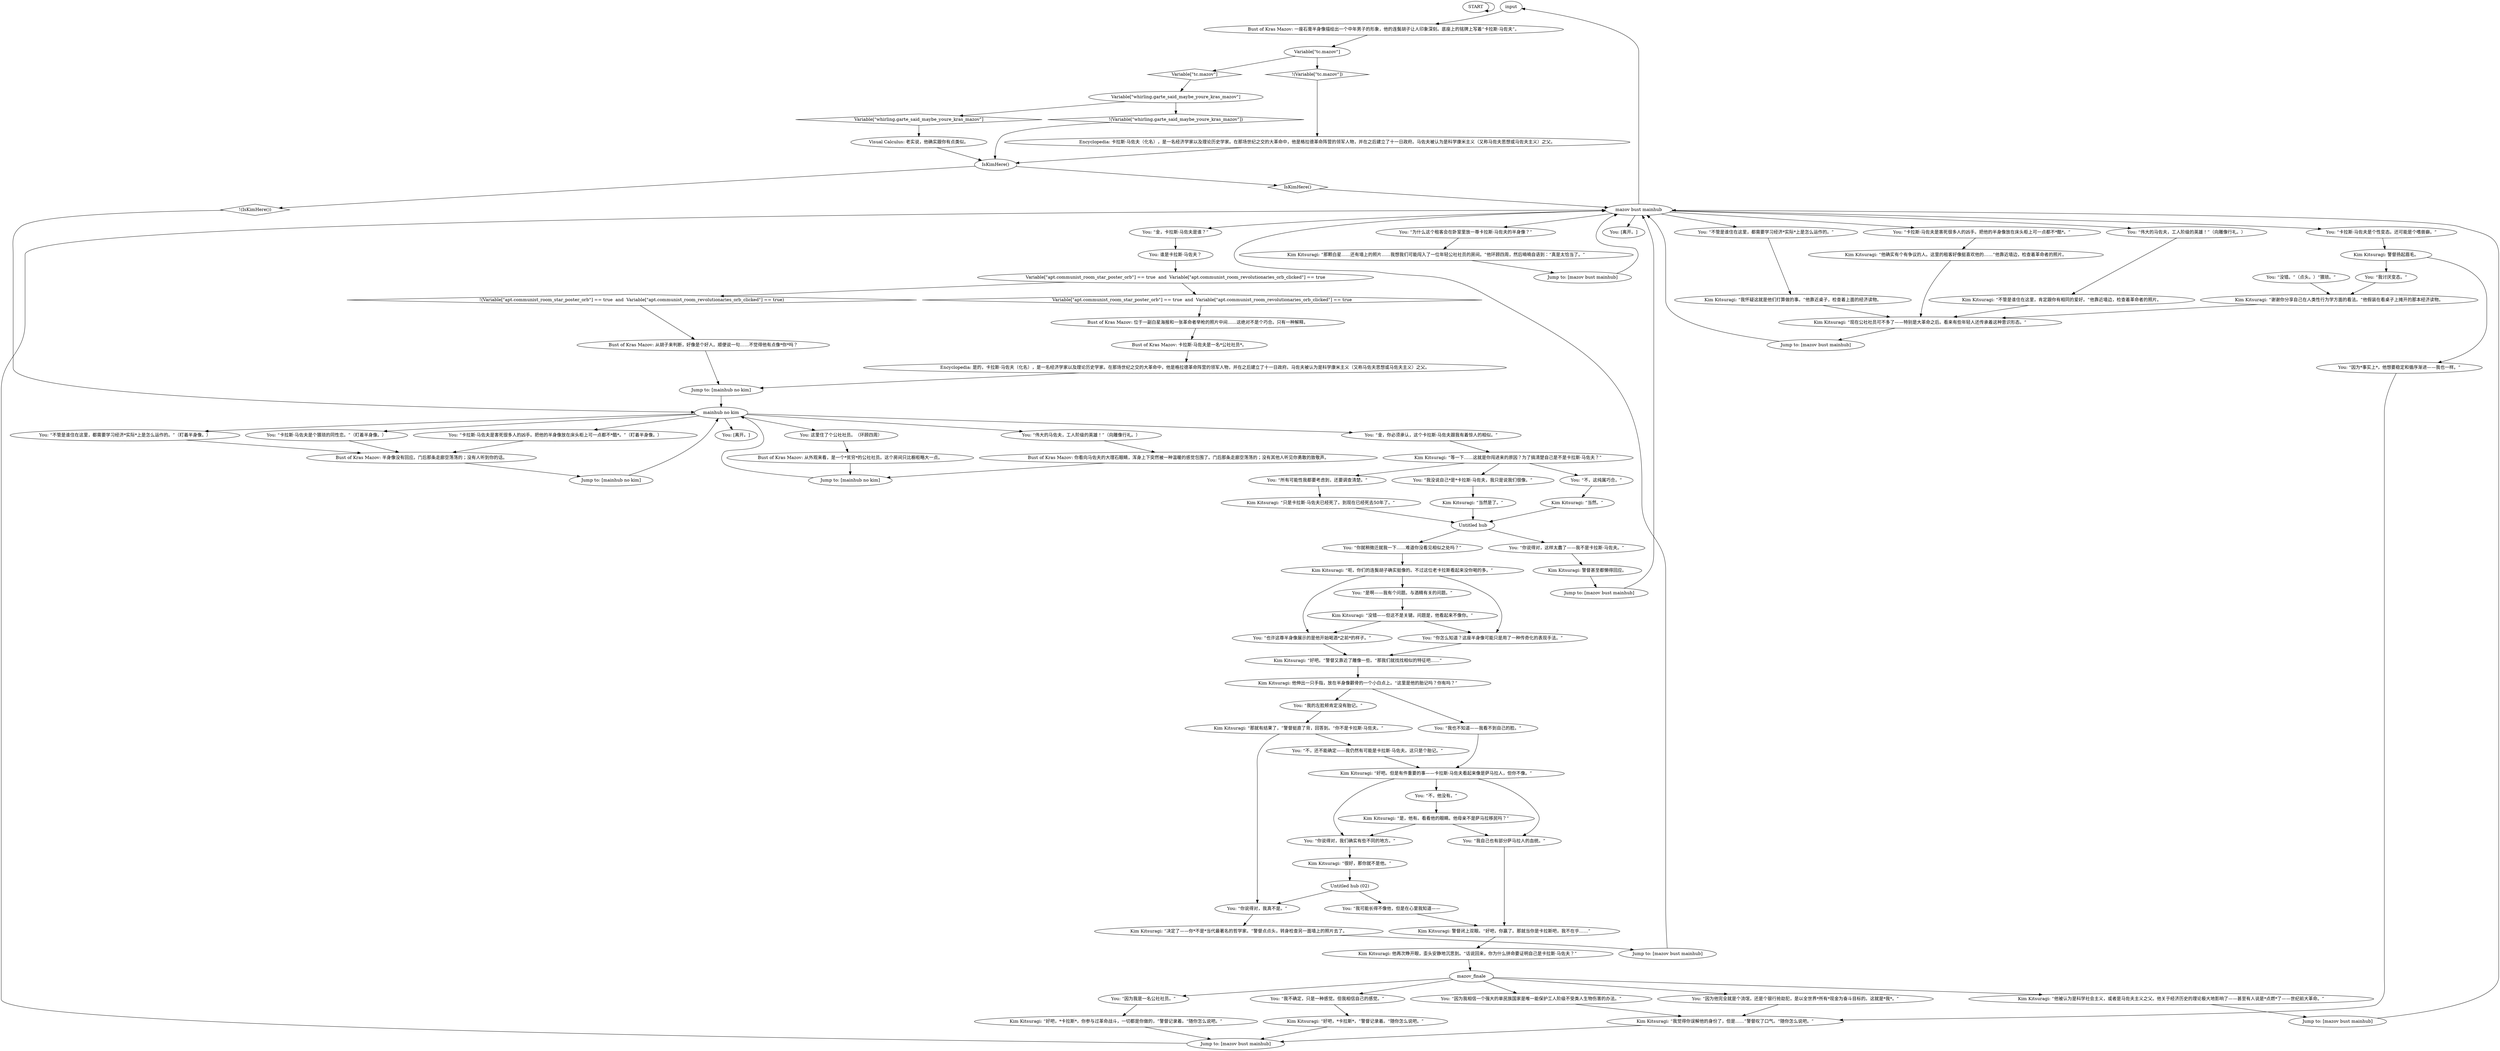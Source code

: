 # APT / MAZOV BUST
# This is the bust of Kras Mazov. Finishes "Find out if you're Kras Mazov" task.
# ==================================================
digraph G {
	  0 [label="START"];
	  1 [label="input"];
	  2 [label="You: “金，你必须承认，这个卡拉斯·马佐夫跟我有着惊人的相似。”"];
	  3 [label="You: 谁是卡拉斯·马佐夫？"];
	  4 [label="Kim Kitsuragi: “他被认为是科学社会主义，或者是马佐夫主义之父。他关于经济历史的理论极大地影响了——甚至有人说是*点燃*了——世纪前大革命。”"];
	  5 [label="You: “因为*事实上*，他想要稳定和循序渐进——我也一样。”"];
	  6 [label="You: “没错。”（点头。）“猥琐。”"];
	  7 [label="Bust of Kras Mazov: 从胡子来判断，好像是个好人。顺便说一句……不觉得他有点像*你*吗？"];
	  8 [label="You: “所有可能性我都要考虑到，还要调查清楚。”"];
	  9 [label="Encyclopedia: 卡拉斯·马佐夫（化名），是一名经济学家以及理论历史学家。在那场世纪之交的大革命中，他是格拉德革命阵营的领军人物，并在之后建立了十一日政府。马佐夫被认为是科学康米主义（又称马佐夫思想或马佐夫主义）之父。"];
	  10 [label="Bust of Kras Mazov: 位于一副白星海报和一张革命者举枪的照片中间……这绝对不是个巧合。只有一种解释。"];
	  11 [label="Kim Kitsuragi: “谢谢你分享自己在人类性行为学方面的看法。”他假装在看桌子上摊开的那本经济读物。"];
	  12 [label="Kim Kitsuragi: “当然。”"];
	  13 [label="You: “不管是谁住在这里，都需要学习经济*实际*上是怎么运作的。”（盯着半身像。）"];
	  14 [label="You: “卡拉斯·马佐夫是个猥琐的同性恋。”（盯着半身像。）"];
	  15 [label="You: “是啊——我有个问题。与酒精有关的问题。”"];
	  16 [label="Kim Kitsuragi: “我觉得你误解他的身份了，但是……”警督叹了口气。“随你怎么说吧。”"];
	  17 [label="Bust of Kras Mazov: 一座石膏半身像描绘出一个中年男子的形象，他的连鬓胡子让人印象深刻。底座上的铭牌上写着“卡拉斯·马佐夫”。"];
	  18 [label="You: “伟大的马佐夫，工人阶级的英雄！”（向雕像行礼。）"];
	  19 [label="Jump to: [mazov bust mainhub]"];
	  20 [label="You: “也许这尊半身像展示的是他开始喝酒*之前*的样子。”"];
	  21 [label="Jump to: [mainhub no kim]"];
	  22 [label="Bust of Kras Mazov: 卡拉斯·马佐夫是一名*公社社员*。"];
	  23 [label="You: “我讨厌变态。”"];
	  24 [label="Untitled hub"];
	  25 [label="Kim Kitsuragi: 他再次睁开眼，歪头安静地沉思到。“话说回来，你为什么拼命要证明自己是卡拉斯·马佐夫？”"];
	  26 [label="You: “因为我相信一个强大的单民族国家是唯一能保护工人阶级不受类人生物伤害的办法。”"];
	  27 [label="mainhub no kim"];
	  28 [label="Bust of Kras Mazov: 半身像没有回应。门后那条走廊空荡荡的；没有人听到你的话。"];
	  29 [label="Kim Kitsuragi: “现在公社社员可不多了——特别是大革命之后。看来有些年轻人还传承着这种意识形态。”"];
	  30 [label="Visual Calculus: 老实说，他确实跟你有点类似。"];
	  31 [label="Jump to: [mazov bust mainhub]"];
	  32 [label="You: “卡拉斯·马佐夫是个性变态。还可能是个嗜兽癖。”"];
	  33 [label="Encyclopedia: 是的，卡拉斯·马佐夫（化名），是一名经济学家以及理论历史学家。在那场世纪之交的大革命中，他是格拉德革命阵营的领军人物，并在之后建立了十一日政府。马佐夫被认为是科学康米主义（又称马佐夫思想或马佐夫主义）之父。"];
	  34 [label="Kim Kitsuragi: “我怀疑这就是他们打算做的事。”他靠近桌子，检查着上面的经济读物。"];
	  35 [label="Variable[\"whirling.garte_said_maybe_youre_kras_mazov\"]"];
	  36 [label="Variable[\"whirling.garte_said_maybe_youre_kras_mazov\"]", shape=diamond];
	  37 [label="!(Variable[\"whirling.garte_said_maybe_youre_kras_mazov\"])", shape=diamond];
	  38 [label="Kim Kitsuragi: “只是卡拉斯·马佐夫已经死了。到现在已经死去50年了。”"];
	  39 [label="You: “你就稍微迁就我一下……难道你没看见相似之处吗？”"];
	  40 [label="Kim Kitsuragi: “好吧。但是有件重要的事——卡拉斯·马佐夫看起来像是萨马拉人，但你不像。”"];
	  41 [label="mazov_finale"];
	  42 [label="You: “因为我是一名公社社员。”"];
	  43 [label="Kim Kitsuragi: “那就有结果了，”警督挺直了背，回答到。“你不是卡拉斯·马佐夫。”"];
	  44 [label="You: “不，还不能确定——我仍然有可能是卡拉斯·马佐夫。这只是个胎记。”"];
	  45 [label="You: “不，他没有。”"];
	  46 [label="You: “我可能长得不像他，但是在心里我知道——"];
	  47 [label="You: “因为他完全就是个流氓，还是个银行抢劫犯，是以全世界*所有*现金为奋斗目标的。这就是*我*。”"];
	  48 [label="You: “金，卡拉斯·马佐夫是谁？”"];
	  49 [label="Jump to: [mainhub no kim]"];
	  50 [label="Kim Kitsuragi: “呃，你们的连鬓胡子确实挺像的。不过这位老卡拉斯看起来没你喝的多。”"];
	  51 [label="You: “你说得对，我真不是。”"];
	  52 [label="Kim Kitsuragi: “好吧，*卡拉斯*，你参与过革命战斗，一切都是你做的，”警督记录着。“随你怎么说吧。”"];
	  53 [label="You: “卡拉斯·马佐夫是害死很多人的凶手。把他的半身像放在床头柜上可一点都不*酷*。”（盯着半身像。）"];
	  54 [label="Bust of Kras Mazov: 从外观来看，是一个*贫穷*的公社社员。这个房间只比橱柜略大一点。"];
	  55 [label="Variable[\"tc.mazov\"]"];
	  56 [label="Variable[\"tc.mazov\"]", shape=diamond];
	  57 [label="!(Variable[\"tc.mazov\"])", shape=diamond];
	  58 [label="Variable[\"apt.communist_room_star_poster_orb\"] == true  and  Variable[\"apt.communist_room_revolutionaries_orb_clicked\"] == true"];
	  59 [label="Variable[\"apt.communist_room_star_poster_orb\"] == true  and  Variable[\"apt.communist_room_revolutionaries_orb_clicked\"] == true", shape=diamond];
	  60 [label="!(Variable[\"apt.communist_room_star_poster_orb\"] == true  and  Variable[\"apt.communist_room_revolutionaries_orb_clicked\"] == true)", shape=diamond];
	  61 [label="You: “我也不知道——我看不到自己的脸。”"];
	  62 [label="Kim Kitsuragi: 警督闭上双眼。“好吧，你赢了。那就当你是卡拉斯吧，我不在乎……”"];
	  63 [label="You: [离开。]"];
	  64 [label="Kim Kitsuragi: “他确实有个有争议的人。这里的租客好像挺喜欢他的……”他靠近墙边，检查着革命者的照片。"];
	  65 [label="Kim Kitsuragi: “当然是了。”"];
	  66 [label="You: “我的左脸颊肯定没有胎记。”"];
	  67 [label="IsKimHere()"];
	  68 [label="IsKimHere()", shape=diamond];
	  69 [label="!(IsKimHere())", shape=diamond];
	  70 [label="You: “不管是谁住在这里，都需要学习经济*实际*上是怎么运作的。”"];
	  71 [label="Jump to: [mazov bust mainhub]"];
	  72 [label="Untitled hub (02)"];
	  73 [label="Jump to: [mazov bust mainhub]"];
	  74 [label="Kim Kitsuragi: “等一下……这就是你闯进来的原因？为了搞清楚自己是不是卡拉斯·马佐夫？”"];
	  75 [label="You: “你怎么知道？这座半身像可能只是用了一种传奇化的表现手法。”"];
	  76 [label="You: 这里住了个公社社员。（环顾四周）"];
	  77 [label="Kim Kitsuragi: 他伸出一只手指，放在半身像颧骨的一个小白点上。“这里是他的胎记吗？你有吗？”"];
	  78 [label="Kim Kitsuragi: “没错——但这不是关键。问题是，他看起来不像你。”"];
	  79 [label="You: “我没说自己*是*卡拉斯·马佐夫，我只是说我们很像。”"];
	  80 [label="Jump to: [mazov bust mainhub]"];
	  81 [label="Jump to: [mainhub no kim]"];
	  82 [label="mazov bust mainhub"];
	  83 [label="You: “卡拉斯·马佐夫是害死很多人的凶手。把他的半身像放在床头柜上可一点都不*酷*。”"];
	  84 [label="You: “伟大的马佐夫，工人阶级的英雄！”（向雕像行礼。）"];
	  85 [label="Kim Kitsuragi: 警督扬起眉毛。"];
	  86 [label="You: “不，这纯属巧合。”"];
	  87 [label="Kim Kitsuragi: “那颗白星……还有墙上的照片……我想我们可能闯入了一位年轻公社社员的房间。”他环顾四周，然后喃喃自语到：“真是太恰当了。”"];
	  88 [label="You: [离开。]"];
	  89 [label="Bust of Kras Mazov: 你看向马佐夫的大理石眼睛，浑身上下突然被一种温暖的感觉包围了。门后那条走廊空荡荡的；没有其他人听见你勇敢的致敬声。"];
	  90 [label="Kim Kitsuragi: “不管是谁住在这里，肯定跟你有相同的爱好。”他靠近墙边，检查着革命者的照片。"];
	  91 [label="You: “你说得对，这样太蠢了——我不是卡拉斯·马佐夫。”"];
	  92 [label="Kim Kitsuragi: 警督甚至都懒得回应。"];
	  93 [label="Kim Kitsuragi: “好吧。”警督又靠近了雕像一些。“那我们就找找相似的特征吧……”"];
	  94 [label="Kim Kitsuragi: “是，他有。看看他的眼睛。他母亲不是萨马拉移民吗？”"];
	  95 [label="You: “你说得对，我们确实有些不同的地方。”"];
	  96 [label="Kim Kitsuragi: “决定了——你*不是*当代最著名的哲学家。”警督点点头，转身检查另一面墙上的照片去了。"];
	  97 [label="Kim Kitsuragi: “好吧，*卡拉斯*，”警督记录着。“随你怎么说吧。”"];
	  98 [label="You: “为什么这个租客会在卧室里放一尊卡拉斯·马佐夫的半身像？”"];
	  99 [label="Kim Kitsuragi: “很好，那你就不是他。”"];
	  100 [label="Jump to: [mazov bust mainhub]"];
	  101 [label="You: “我自己也有部分萨马拉人的血统。”"];
	  102 [label="You: “我不确定，只是一种感觉。但我相信自己的感觉。”"];
	  0 -> 0
	  1 -> 17
	  2 -> 74
	  3 -> 58
	  4 -> 71
	  5 -> 16
	  6 -> 11
	  7 -> 49
	  8 -> 38
	  9 -> 67
	  10 -> 22
	  11 -> 29
	  12 -> 24
	  13 -> 28
	  14 -> 28
	  15 -> 78
	  16 -> 100
	  17 -> 55
	  18 -> 90
	  19 -> 82
	  20 -> 93
	  21 -> 27
	  22 -> 33
	  23 -> 11
	  24 -> 91
	  24 -> 39
	  25 -> 41
	  26 -> 16
	  27 -> 2
	  27 -> 76
	  27 -> 13
	  27 -> 14
	  27 -> 84
	  27 -> 53
	  27 -> 88
	  28 -> 81
	  29 -> 19
	  30 -> 67
	  31 -> 82
	  32 -> 85
	  33 -> 49
	  34 -> 29
	  35 -> 36
	  35 -> 37
	  36 -> 30
	  37 -> 67
	  38 -> 24
	  39 -> 50
	  40 -> 101
	  40 -> 45
	  40 -> 95
	  41 -> 4
	  41 -> 102
	  41 -> 42
	  41 -> 47
	  41 -> 26
	  42 -> 52
	  43 -> 51
	  43 -> 44
	  44 -> 40
	  45 -> 94
	  46 -> 62
	  47 -> 16
	  48 -> 3
	  49 -> 27
	  50 -> 75
	  50 -> 20
	  50 -> 15
	  51 -> 96
	  52 -> 100
	  53 -> 28
	  54 -> 21
	  55 -> 56
	  55 -> 57
	  56 -> 35
	  57 -> 9
	  58 -> 59
	  58 -> 60
	  59 -> 10
	  60 -> 7
	  61 -> 40
	  62 -> 25
	  64 -> 29
	  65 -> 24
	  66 -> 43
	  67 -> 68
	  67 -> 69
	  68 -> 82
	  69 -> 27
	  70 -> 34
	  71 -> 82
	  72 -> 51
	  72 -> 46
	  73 -> 82
	  74 -> 8
	  74 -> 86
	  74 -> 79
	  75 -> 93
	  76 -> 54
	  77 -> 66
	  77 -> 61
	  78 -> 75
	  78 -> 20
	  79 -> 65
	  80 -> 82
	  81 -> 27
	  82 -> 32
	  82 -> 1
	  82 -> 98
	  82 -> 70
	  82 -> 48
	  82 -> 18
	  82 -> 83
	  82 -> 63
	  83 -> 64
	  84 -> 89
	  85 -> 5
	  85 -> 23
	  86 -> 12
	  87 -> 73
	  89 -> 21
	  90 -> 29
	  91 -> 92
	  92 -> 80
	  93 -> 77
	  94 -> 101
	  94 -> 95
	  95 -> 99
	  96 -> 31
	  97 -> 100
	  98 -> 87
	  99 -> 72
	  100 -> 82
	  101 -> 62
	  102 -> 97
}

